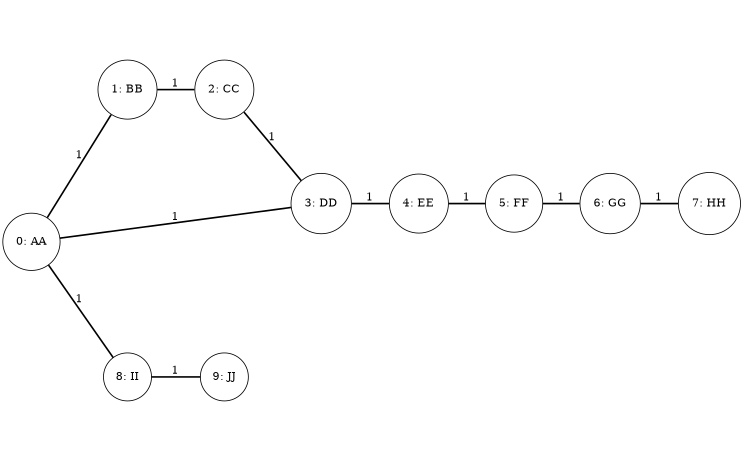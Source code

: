 digraph A {
  rankdir=LR
size="5,3"
ratio="fill"
edge[style="bold"; arrowhead="none"]
node[shape="circle"]
"0: AA" -> "1: BB"[label=1]
"0: AA" -> "3: DD"[label=1]
"0: AA" -> "8: II"[label=1]
"1: BB" -> "2: CC"[label=1]
"2: CC" -> "3: DD"[label=1]
"3: DD" -> "4: EE"[label=1]
"4: EE" -> "5: FF"[label=1]
"5: FF" -> "6: GG"[label=1]
"6: GG" -> "7: HH"[label=1]
"8: II" -> "9: JJ"[label=1]
}
